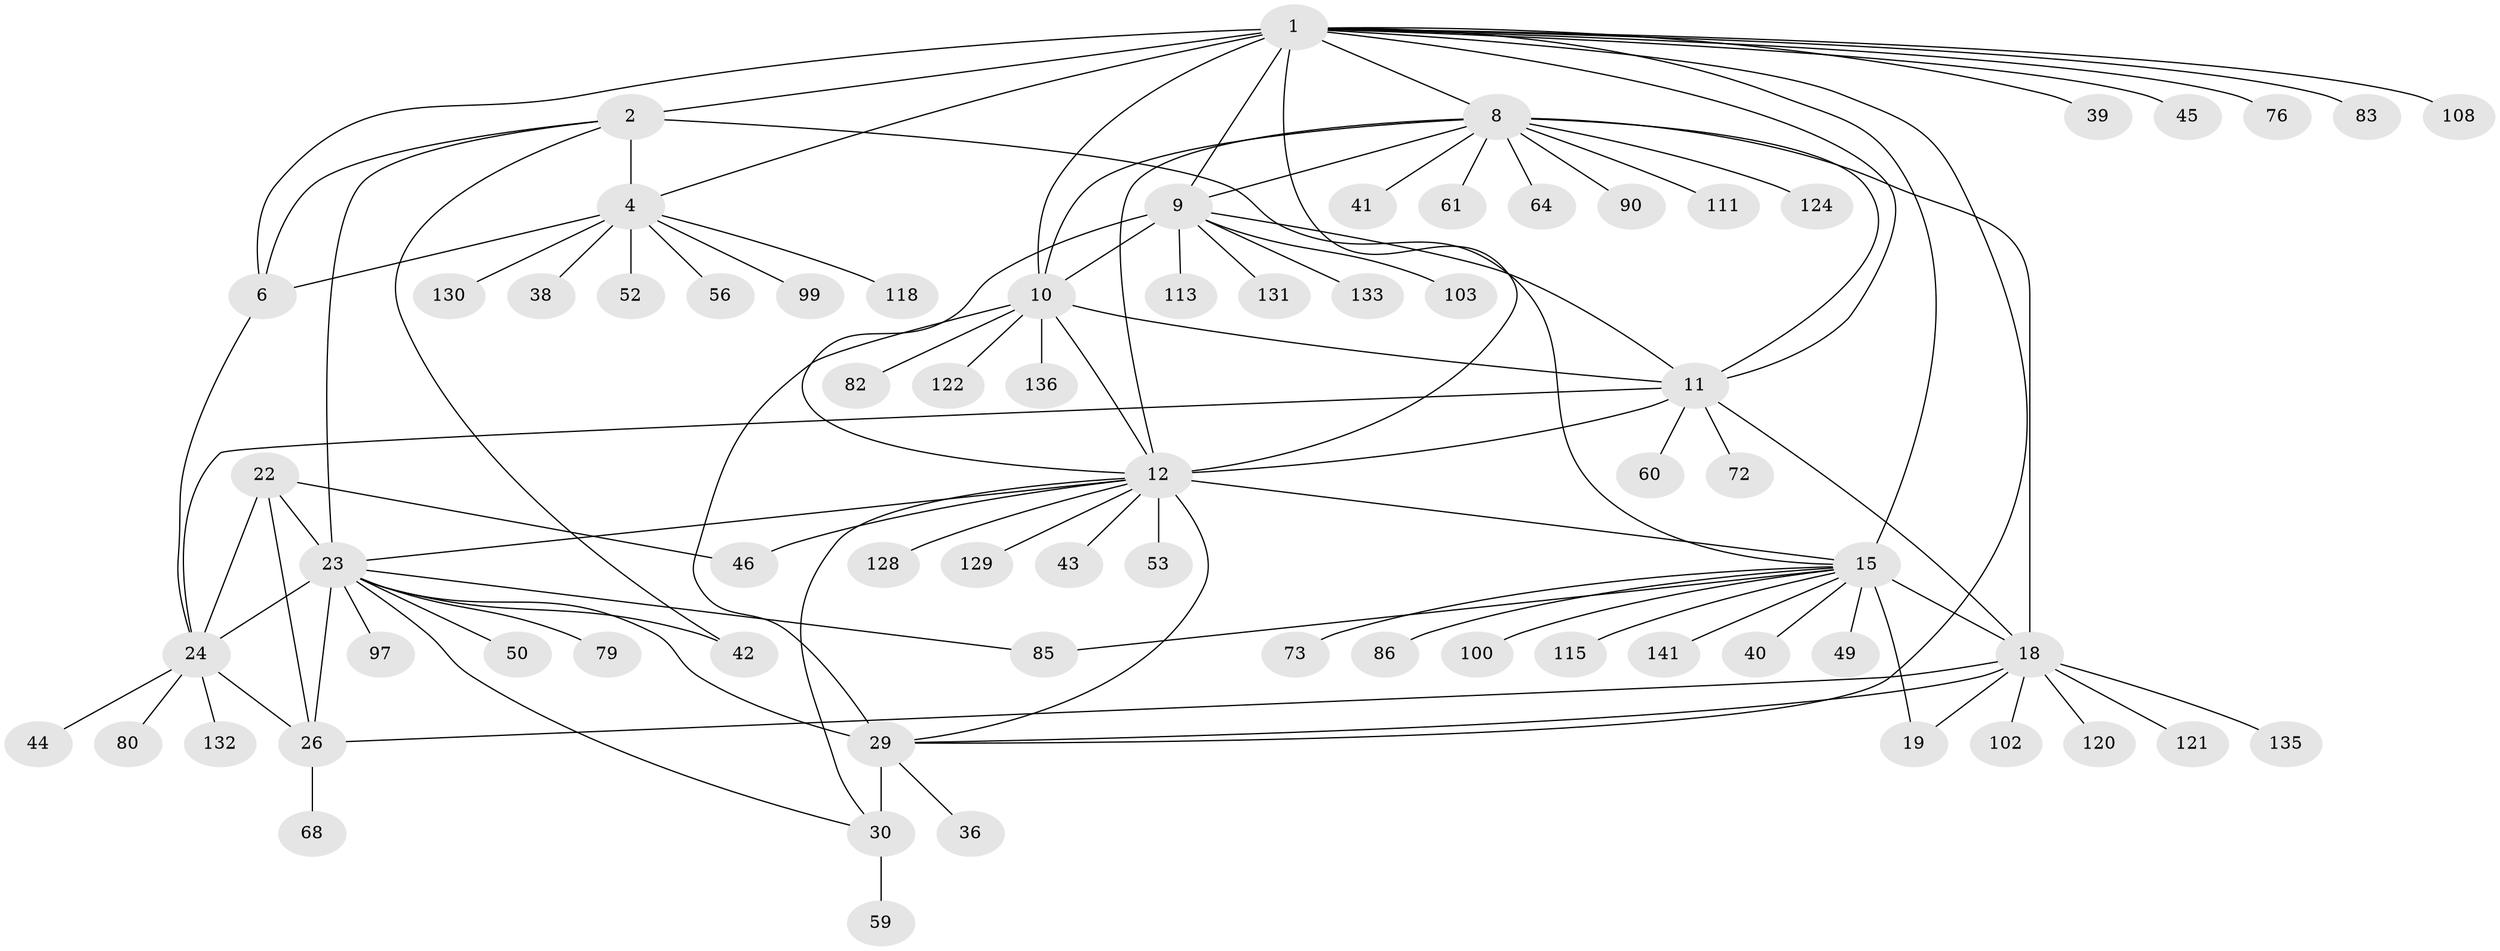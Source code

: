 // original degree distribution, {13: 0.028169014084507043, 6: 0.028169014084507043, 12: 0.014084507042253521, 8: 0.02112676056338028, 9: 0.04225352112676056, 14: 0.014084507042253521, 10: 0.04225352112676056, 11: 0.014084507042253521, 7: 0.04225352112676056, 1: 0.5915492957746479, 2: 0.14788732394366197, 3: 0.014084507042253521}
// Generated by graph-tools (version 1.1) at 2025/16/03/09/25 04:16:09]
// undirected, 71 vertices, 104 edges
graph export_dot {
graph [start="1"]
  node [color=gray90,style=filled];
  1 [super="+13+47"];
  2 [super="+3"];
  4 [super="+48"];
  6 [super="+62+71"];
  8;
  9;
  10;
  11;
  12 [super="+14+35+57+92"];
  15 [super="+16+20+63+87+112+81+17+54"];
  18 [super="+21"];
  19 [super="+55"];
  22 [super="+65+25"];
  23 [super="+27+77+37"];
  24 [super="+69+51"];
  26 [super="+119"];
  29 [super="+31+33+114"];
  30;
  36;
  38;
  39;
  40;
  41 [super="+107"];
  42 [super="+58+75"];
  43;
  44 [super="+142"];
  45;
  46;
  49;
  50;
  52;
  53;
  56;
  59;
  60;
  61 [super="+109"];
  64;
  68;
  72;
  73;
  76;
  79;
  80 [super="+138"];
  82;
  83;
  85 [super="+125"];
  86;
  90;
  97;
  99;
  100;
  102;
  103;
  108;
  111;
  113;
  115;
  118;
  120;
  121;
  122;
  124;
  128;
  129;
  130;
  131;
  132;
  133;
  135;
  136;
  141;
  1 -- 2 [weight=4];
  1 -- 4;
  1 -- 6;
  1 -- 39;
  1 -- 45;
  1 -- 76;
  1 -- 83;
  1 -- 108;
  1 -- 8;
  1 -- 9;
  1 -- 10;
  1 -- 11;
  1 -- 12 [weight=2];
  1 -- 29;
  1 -- 15;
  2 -- 4 [weight=4];
  2 -- 6 [weight=4];
  2 -- 23;
  2 -- 42;
  2 -- 15;
  4 -- 6;
  4 -- 38;
  4 -- 52;
  4 -- 56;
  4 -- 99;
  4 -- 118;
  4 -- 130;
  6 -- 24;
  8 -- 9;
  8 -- 10;
  8 -- 11;
  8 -- 12 [weight=2];
  8 -- 41;
  8 -- 61;
  8 -- 64;
  8 -- 90;
  8 -- 111;
  8 -- 124;
  8 -- 18 [weight=2];
  9 -- 10;
  9 -- 11;
  9 -- 12 [weight=2];
  9 -- 103;
  9 -- 113;
  9 -- 131;
  9 -- 133;
  10 -- 11;
  10 -- 12 [weight=2];
  10 -- 82;
  10 -- 122;
  10 -- 136;
  10 -- 29;
  11 -- 12 [weight=2];
  11 -- 24;
  11 -- 60;
  11 -- 72;
  11 -- 18;
  12 -- 128;
  12 -- 129;
  12 -- 43;
  12 -- 53;
  12 -- 23;
  12 -- 46;
  12 -- 29 [weight=4];
  12 -- 30;
  12 -- 15;
  15 -- 18 [weight=8];
  15 -- 19 [weight=4];
  15 -- 100;
  15 -- 141;
  15 -- 86;
  15 -- 115;
  15 -- 40;
  15 -- 73;
  15 -- 49;
  15 -- 85;
  18 -- 19 [weight=2];
  18 -- 102;
  18 -- 120;
  18 -- 121;
  18 -- 135;
  18 -- 26;
  18 -- 29;
  22 -- 23 [weight=6];
  22 -- 24 [weight=2];
  22 -- 26 [weight=2];
  22 -- 46;
  23 -- 24 [weight=3];
  23 -- 26 [weight=3];
  23 -- 79;
  23 -- 85;
  23 -- 29 [weight=4];
  23 -- 30;
  23 -- 97;
  23 -- 42;
  23 -- 50;
  24 -- 26;
  24 -- 44;
  24 -- 80;
  24 -- 132;
  26 -- 68;
  29 -- 30 [weight=4];
  29 -- 36;
  30 -- 59;
}
